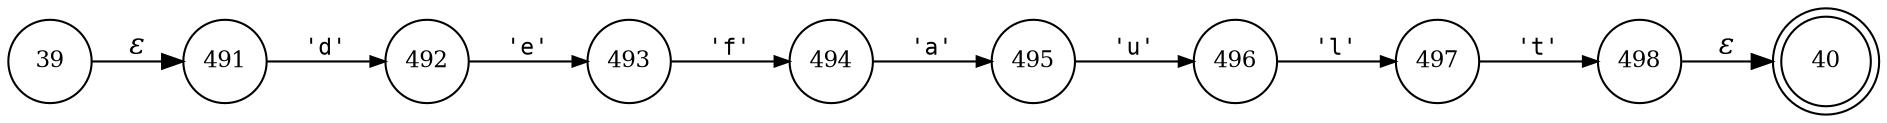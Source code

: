 digraph ATN {
rankdir=LR;
s40[fontsize=11, label="40", shape=doublecircle, fixedsize=true, width=.6];
s496[fontsize=11,label="496", shape=circle, fixedsize=true, width=.55, peripheries=1];
s497[fontsize=11,label="497", shape=circle, fixedsize=true, width=.55, peripheries=1];
s498[fontsize=11,label="498", shape=circle, fixedsize=true, width=.55, peripheries=1];
s39[fontsize=11,label="39", shape=circle, fixedsize=true, width=.55, peripheries=1];
s491[fontsize=11,label="491", shape=circle, fixedsize=true, width=.55, peripheries=1];
s492[fontsize=11,label="492", shape=circle, fixedsize=true, width=.55, peripheries=1];
s493[fontsize=11,label="493", shape=circle, fixedsize=true, width=.55, peripheries=1];
s494[fontsize=11,label="494", shape=circle, fixedsize=true, width=.55, peripheries=1];
s495[fontsize=11,label="495", shape=circle, fixedsize=true, width=.55, peripheries=1];
s39 -> s491 [fontname="Times-Italic", label="&epsilon;"];
s491 -> s492 [fontsize=11, fontname="Courier", arrowsize=.7, label = "'d'", arrowhead = normal];
s492 -> s493 [fontsize=11, fontname="Courier", arrowsize=.7, label = "'e'", arrowhead = normal];
s493 -> s494 [fontsize=11, fontname="Courier", arrowsize=.7, label = "'f'", arrowhead = normal];
s494 -> s495 [fontsize=11, fontname="Courier", arrowsize=.7, label = "'a'", arrowhead = normal];
s495 -> s496 [fontsize=11, fontname="Courier", arrowsize=.7, label = "'u'", arrowhead = normal];
s496 -> s497 [fontsize=11, fontname="Courier", arrowsize=.7, label = "'l'", arrowhead = normal];
s497 -> s498 [fontsize=11, fontname="Courier", arrowsize=.7, label = "'t'", arrowhead = normal];
s498 -> s40 [fontname="Times-Italic", label="&epsilon;"];
}
